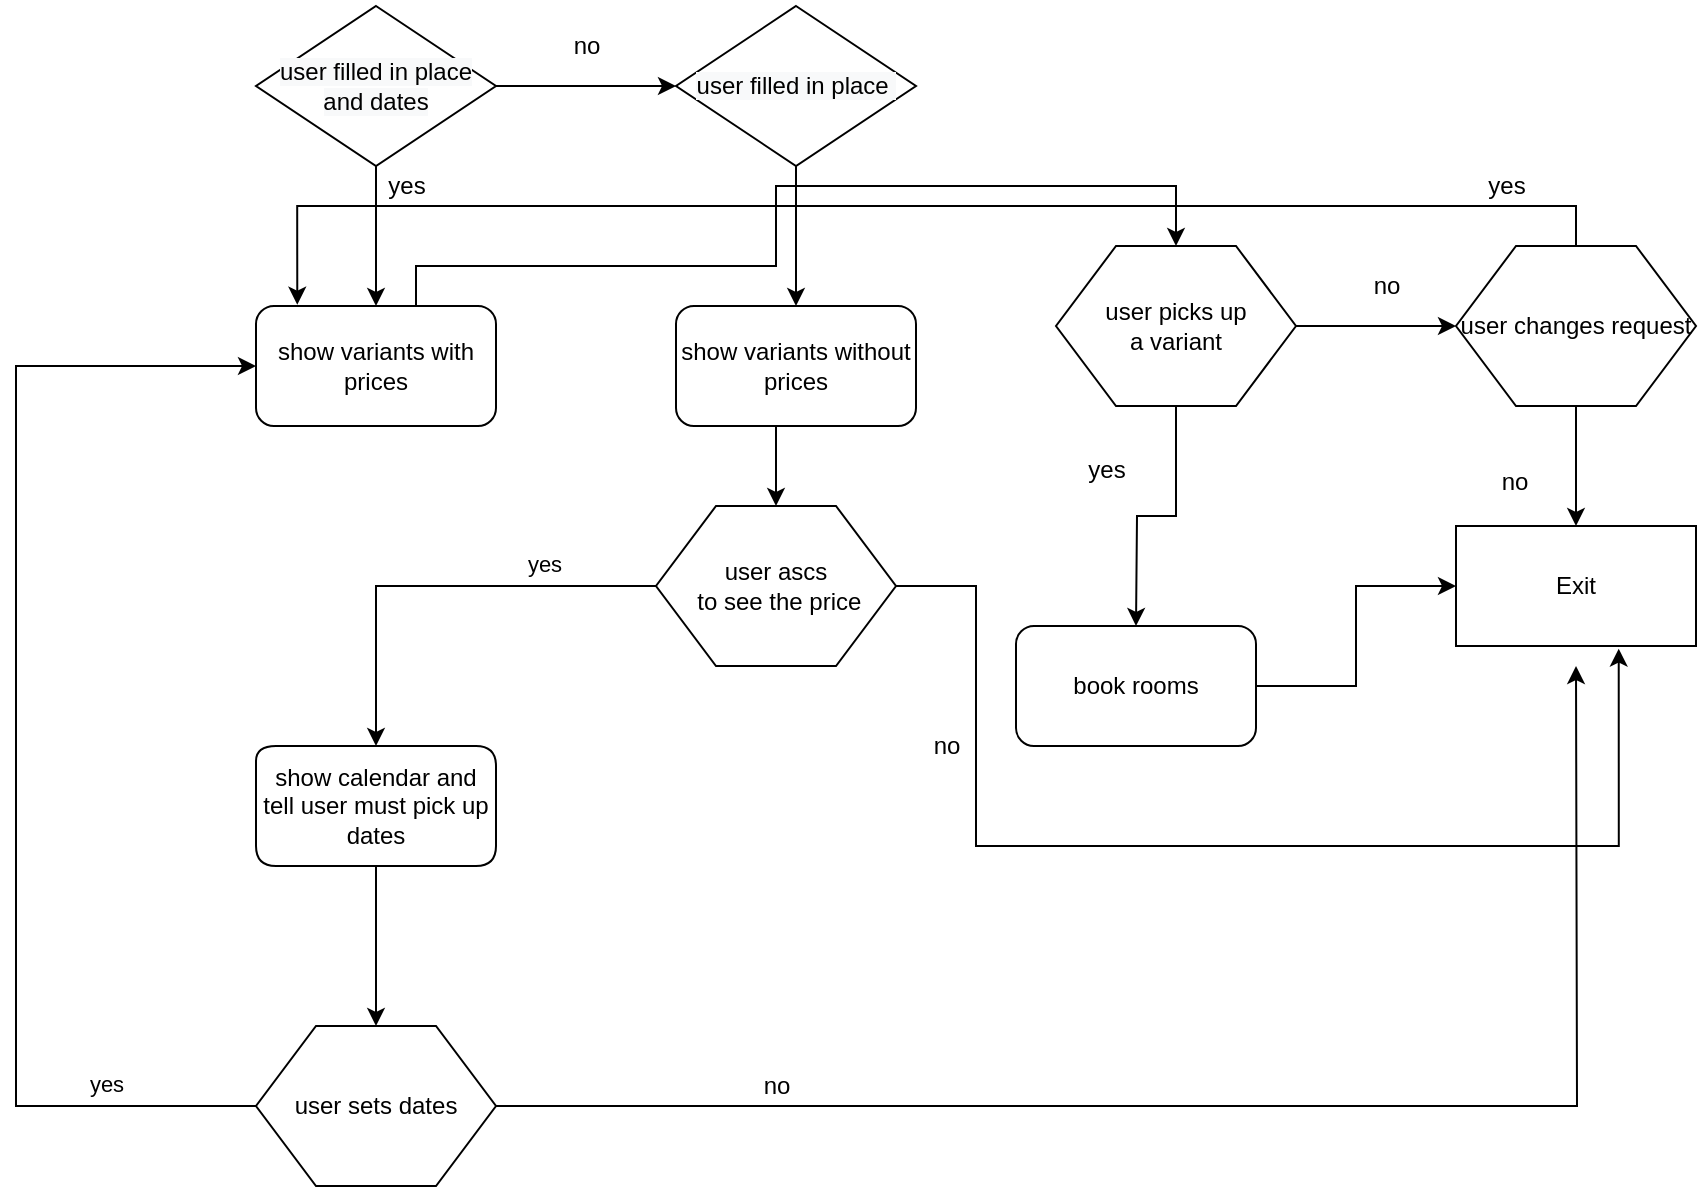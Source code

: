 <mxfile version="13.1.3" type="google"><diagram name="Page-1" id="74e2e168-ea6b-b213-b513-2b3c1d86103e"><mxGraphModel dx="782" dy="434" grid="1" gridSize="10" guides="1" tooltips="1" connect="1" arrows="1" fold="1" page="1" pageScale="1" pageWidth="1100" pageHeight="850" background="#ffffff" math="0" shadow="0"><root><mxCell id="0"/><mxCell id="1" parent="0"/><mxCell id="gql8zO2_iVGmVhD1zax4-3" value="" style="edgeStyle=orthogonalEdgeStyle;rounded=0;orthogonalLoop=1;jettySize=auto;html=1;" edge="1" parent="1"><mxGeometry relative="1" as="geometry"><mxPoint x="340" y="100" as="sourcePoint"/><mxPoint x="340" y="180" as="targetPoint"/></mxGeometry></mxCell><mxCell id="gql8zO2_iVGmVhD1zax4-18" value="" style="edgeStyle=orthogonalEdgeStyle;rounded=0;orthogonalLoop=1;jettySize=auto;html=1;" edge="1" parent="1" source="gql8zO2_iVGmVhD1zax4-16"><mxGeometry relative="1" as="geometry"><mxPoint x="720" y="340" as="targetPoint"/></mxGeometry></mxCell><mxCell id="gql8zO2_iVGmVhD1zax4-75" value="" style="edgeStyle=orthogonalEdgeStyle;rounded=0;orthogonalLoop=1;jettySize=auto;html=1;" edge="1" parent="1" source="gql8zO2_iVGmVhD1zax4-16" target="gql8zO2_iVGmVhD1zax4-74"><mxGeometry relative="1" as="geometry"/></mxCell><mxCell id="gql8zO2_iVGmVhD1zax4-16" value="user picks up&lt;br&gt;a variant" style="shape=hexagon;perimeter=hexagonPerimeter2;whiteSpace=wrap;html=1;" vertex="1" parent="1"><mxGeometry x="680" y="150" width="120" height="80" as="geometry"/></mxCell><mxCell id="gql8zO2_iVGmVhD1zax4-77" style="edgeStyle=orthogonalEdgeStyle;rounded=0;orthogonalLoop=1;jettySize=auto;html=1;exitX=0.5;exitY=0;exitDx=0;exitDy=0;entryX=0.172;entryY=-0.011;entryDx=0;entryDy=0;entryPerimeter=0;" edge="1" parent="1" source="gql8zO2_iVGmVhD1zax4-74" target="gql8zO2_iVGmVhD1zax4-8"><mxGeometry relative="1" as="geometry"><Array as="points"><mxPoint x="940" y="130"/><mxPoint x="301" y="130"/></Array></mxGeometry></mxCell><mxCell id="gql8zO2_iVGmVhD1zax4-79" style="edgeStyle=orthogonalEdgeStyle;rounded=0;orthogonalLoop=1;jettySize=auto;html=1;exitX=0.5;exitY=1;exitDx=0;exitDy=0;" edge="1" parent="1" source="gql8zO2_iVGmVhD1zax4-74"><mxGeometry relative="1" as="geometry"><mxPoint x="940" y="290" as="targetPoint"/></mxGeometry></mxCell><mxCell id="gql8zO2_iVGmVhD1zax4-74" value="user changes request" style="shape=hexagon;perimeter=hexagonPerimeter2;whiteSpace=wrap;html=1;" vertex="1" parent="1"><mxGeometry x="880" y="150" width="120" height="80" as="geometry"/></mxCell><mxCell id="gql8zO2_iVGmVhD1zax4-89" style="edgeStyle=orthogonalEdgeStyle;rounded=0;orthogonalLoop=1;jettySize=auto;html=1;exitX=1;exitY=0.5;exitDx=0;exitDy=0;" edge="1" parent="1" source="gql8zO2_iVGmVhD1zax4-19" target="gql8zO2_iVGmVhD1zax4-80"><mxGeometry relative="1" as="geometry"/></mxCell><mxCell id="gql8zO2_iVGmVhD1zax4-19" value="book rooms" style="rounded=1;whiteSpace=wrap;html=1;" vertex="1" parent="1"><mxGeometry x="660" y="340" width="120" height="60" as="geometry"/></mxCell><mxCell id="gql8zO2_iVGmVhD1zax4-69" style="edgeStyle=orthogonalEdgeStyle;rounded=0;orthogonalLoop=1;jettySize=auto;html=1;exitX=1;exitY=0.5;exitDx=0;exitDy=0;entryX=0.5;entryY=0;entryDx=0;entryDy=0;" edge="1" parent="1" source="gql8zO2_iVGmVhD1zax4-8" target="gql8zO2_iVGmVhD1zax4-16"><mxGeometry relative="1" as="geometry"><Array as="points"><mxPoint x="360" y="210"/><mxPoint x="360" y="160"/><mxPoint x="540" y="160"/><mxPoint x="540" y="120"/><mxPoint x="740" y="120"/></Array></mxGeometry></mxCell><mxCell id="gql8zO2_iVGmVhD1zax4-8" value="show variants with prices" style="rounded=1;whiteSpace=wrap;html=1;" vertex="1" parent="1"><mxGeometry x="280" y="180" width="120" height="60" as="geometry"/></mxCell><mxCell id="gql8zO2_iVGmVhD1zax4-63" value="" style="edgeStyle=orthogonalEdgeStyle;rounded=0;orthogonalLoop=1;jettySize=auto;html=1;" edge="1" parent="1" source="gql8zO2_iVGmVhD1zax4-25" target="gql8zO2_iVGmVhD1zax4-31"><mxGeometry relative="1" as="geometry"><Array as="points"><mxPoint x="540" y="250"/><mxPoint x="540" y="250"/></Array></mxGeometry></mxCell><mxCell id="gql8zO2_iVGmVhD1zax4-25" value="show variants without prices" style="rounded=1;whiteSpace=wrap;html=1;" vertex="1" parent="1"><mxGeometry x="490" y="180" width="120" height="60" as="geometry"/></mxCell><mxCell id="gql8zO2_iVGmVhD1zax4-50" style="edgeStyle=orthogonalEdgeStyle;rounded=0;orthogonalLoop=1;jettySize=auto;html=1;exitX=1;exitY=0.5;exitDx=0;exitDy=0;" edge="1" parent="1" source="gql8zO2_iVGmVhD1zax4-27" target="gql8zO2_iVGmVhD1zax4-30"><mxGeometry relative="1" as="geometry"/></mxCell><mxCell id="gql8zO2_iVGmVhD1zax4-27" value="&#10;&#10;&lt;!--StartFragment--&gt;&lt;span style=&quot;color: rgb(0, 0, 0); font-family: Helvetica; font-size: 12px; font-style: normal; font-variant-ligatures: normal; font-variant-caps: normal; font-weight: 400; letter-spacing: normal; orphans: 2; text-align: center; text-indent: 0px; text-transform: none; widows: 2; word-spacing: 0px; -webkit-text-stroke-width: 0px; background-color: rgb(248, 249, 250); text-decoration-style: initial; text-decoration-color: initial; float: none; display: inline !important;&quot;&gt;user filled in place and dates&lt;/span&gt;&lt;!--EndFragment--&gt;&#10;&#10;" style="shape=hexagon;perimeter=hexagonPerimeter2;whiteSpace=wrap;html=1;size=0.5;" vertex="1" parent="1"><mxGeometry x="280" y="30" width="120" height="80" as="geometry"/></mxCell><mxCell id="gql8zO2_iVGmVhD1zax4-52" value="" style="edgeStyle=orthogonalEdgeStyle;rounded=0;orthogonalLoop=1;jettySize=auto;html=1;" edge="1" parent="1" source="gql8zO2_iVGmVhD1zax4-30" target="gql8zO2_iVGmVhD1zax4-25"><mxGeometry relative="1" as="geometry"/></mxCell><mxCell id="gql8zO2_iVGmVhD1zax4-30" value="&lt;span style=&quot;color: rgb(0 , 0 , 0) ; font-family: &amp;#34;helvetica&amp;#34; ; font-size: 12px ; font-style: normal ; font-weight: 400 ; letter-spacing: normal ; text-align: center ; text-indent: 0px ; text-transform: none ; word-spacing: 0px ; background-color: rgb(248 , 249 , 250) ; float: none ; display: inline&quot;&gt;user filled in place&amp;nbsp;&lt;/span&gt;" style="shape=hexagon;perimeter=hexagonPerimeter2;whiteSpace=wrap;html=1;size=0.5;" vertex="1" parent="1"><mxGeometry x="490" y="30" width="120" height="80" as="geometry"/></mxCell><mxCell id="gql8zO2_iVGmVhD1zax4-35" value="" style="edgeStyle=orthogonalEdgeStyle;rounded=0;orthogonalLoop=1;jettySize=auto;html=1;" edge="1" parent="1" source="gql8zO2_iVGmVhD1zax4-31" target="gql8zO2_iVGmVhD1zax4-34"><mxGeometry relative="1" as="geometry"/></mxCell><mxCell id="gql8zO2_iVGmVhD1zax4-55" value="yes" style="edgeLabel;html=1;align=center;verticalAlign=middle;resizable=0;points=[];" vertex="1" connectable="0" parent="gql8zO2_iVGmVhD1zax4-35"><mxGeometry x="-0.491" y="-11" relative="1" as="geometry"><mxPoint as="offset"/></mxGeometry></mxCell><mxCell id="gql8zO2_iVGmVhD1zax4-66" style="edgeStyle=orthogonalEdgeStyle;rounded=0;orthogonalLoop=1;jettySize=auto;html=1;exitX=1;exitY=0.5;exitDx=0;exitDy=0;entryX=0.678;entryY=1.022;entryDx=0;entryDy=0;entryPerimeter=0;" edge="1" parent="1" source="gql8zO2_iVGmVhD1zax4-31" target="gql8zO2_iVGmVhD1zax4-80"><mxGeometry relative="1" as="geometry"><Array as="points"><mxPoint x="640" y="320"/><mxPoint x="640" y="450"/><mxPoint x="961" y="450"/></Array></mxGeometry></mxCell><mxCell id="gql8zO2_iVGmVhD1zax4-31" value="&lt;font face=&quot;helvetica&quot;&gt;user ascs&lt;br&gt;&amp;nbsp;to see the price&lt;br&gt;&lt;/font&gt;" style="shape=hexagon;perimeter=hexagonPerimeter2;whiteSpace=wrap;html=1;size=0.25;" vertex="1" parent="1"><mxGeometry x="480" y="280" width="120" height="80" as="geometry"/></mxCell><mxCell id="gql8zO2_iVGmVhD1zax4-37" value="" style="edgeStyle=orthogonalEdgeStyle;rounded=0;orthogonalLoop=1;jettySize=auto;html=1;" edge="1" parent="1" source="gql8zO2_iVGmVhD1zax4-34"><mxGeometry relative="1" as="geometry"><mxPoint x="340" y="540" as="targetPoint"/></mxGeometry></mxCell><mxCell id="gql8zO2_iVGmVhD1zax4-34" value="show calendar and tell user must pick up dates" style="shape=hexagon;perimeter=hexagonPerimeter2;whiteSpace=wrap;html=1;size=0;rounded=1;" vertex="1" parent="1"><mxGeometry x="280" y="400" width="120" height="60" as="geometry"/></mxCell><mxCell id="gql8zO2_iVGmVhD1zax4-44" value="yes" style="text;html=1;align=center;verticalAlign=middle;resizable=0;points=[];autosize=1;" vertex="1" parent="1"><mxGeometry x="340" y="110" width="30" height="20" as="geometry"/></mxCell><mxCell id="gql8zO2_iVGmVhD1zax4-49" value="no" style="text;html=1;align=center;verticalAlign=middle;resizable=0;points=[];autosize=1;" vertex="1" parent="1"><mxGeometry x="430" y="40" width="30" height="20" as="geometry"/></mxCell><mxCell id="gql8zO2_iVGmVhD1zax4-62" value="" style="edgeStyle=orthogonalEdgeStyle;rounded=0;orthogonalLoop=1;jettySize=auto;html=1;entryX=0;entryY=0.5;entryDx=0;entryDy=0;" edge="1" parent="1" source="gql8zO2_iVGmVhD1zax4-60" target="gql8zO2_iVGmVhD1zax4-8"><mxGeometry relative="1" as="geometry"><mxPoint x="200" y="210" as="targetPoint"/><Array as="points"><mxPoint x="160" y="580"/><mxPoint x="160" y="210"/></Array></mxGeometry></mxCell><mxCell id="gql8zO2_iVGmVhD1zax4-83" value="yes" style="edgeLabel;html=1;align=center;verticalAlign=middle;resizable=0;points=[];" vertex="1" connectable="0" parent="gql8zO2_iVGmVhD1zax4-62"><mxGeometry x="-0.754" y="-11" relative="1" as="geometry"><mxPoint as="offset"/></mxGeometry></mxCell><mxCell id="gql8zO2_iVGmVhD1zax4-85" style="edgeStyle=orthogonalEdgeStyle;rounded=0;orthogonalLoop=1;jettySize=auto;html=1;exitX=1;exitY=0.5;exitDx=0;exitDy=0;" edge="1" parent="1" source="gql8zO2_iVGmVhD1zax4-60"><mxGeometry relative="1" as="geometry"><mxPoint x="940" y="360" as="targetPoint"/></mxGeometry></mxCell><mxCell id="gql8zO2_iVGmVhD1zax4-60" value="&lt;font face=&quot;helvetica&quot;&gt;user sets dates&lt;br&gt;&lt;/font&gt;" style="shape=hexagon;perimeter=hexagonPerimeter2;whiteSpace=wrap;html=1;size=0.25;" vertex="1" parent="1"><mxGeometry x="280" y="540" width="120" height="80" as="geometry"/></mxCell><mxCell id="gql8zO2_iVGmVhD1zax4-67" value="no" style="text;html=1;align=center;verticalAlign=middle;resizable=0;points=[];autosize=1;" vertex="1" parent="1"><mxGeometry x="610" y="390" width="30" height="20" as="geometry"/></mxCell><mxCell id="gql8zO2_iVGmVhD1zax4-70" value="yes" style="text;html=1;align=center;verticalAlign=middle;resizable=0;points=[];autosize=1;" vertex="1" parent="1"><mxGeometry x="690" y="252" width="30" height="20" as="geometry"/></mxCell><mxCell id="gql8zO2_iVGmVhD1zax4-76" value="no&lt;br&gt;" style="text;html=1;align=center;verticalAlign=middle;resizable=0;points=[];autosize=1;" vertex="1" parent="1"><mxGeometry x="830" y="160" width="30" height="20" as="geometry"/></mxCell><mxCell id="gql8zO2_iVGmVhD1zax4-78" value="yes" style="text;html=1;align=center;verticalAlign=middle;resizable=0;points=[];autosize=1;" vertex="1" parent="1"><mxGeometry x="890" y="110" width="30" height="20" as="geometry"/></mxCell><mxCell id="gql8zO2_iVGmVhD1zax4-80" value="Exit" style="rounded=0;whiteSpace=wrap;html=1;" vertex="1" parent="1"><mxGeometry x="880" y="290" width="120" height="60" as="geometry"/></mxCell><mxCell id="gql8zO2_iVGmVhD1zax4-81" value="no" style="text;html=1;align=center;verticalAlign=middle;resizable=0;points=[];autosize=1;" vertex="1" parent="1"><mxGeometry x="894" y="258" width="30" height="20" as="geometry"/></mxCell><mxCell id="gql8zO2_iVGmVhD1zax4-86" value="no" style="text;html=1;align=center;verticalAlign=middle;resizable=0;points=[];autosize=1;" vertex="1" parent="1"><mxGeometry x="525" y="560" width="30" height="20" as="geometry"/></mxCell></root></mxGraphModel></diagram></mxfile>